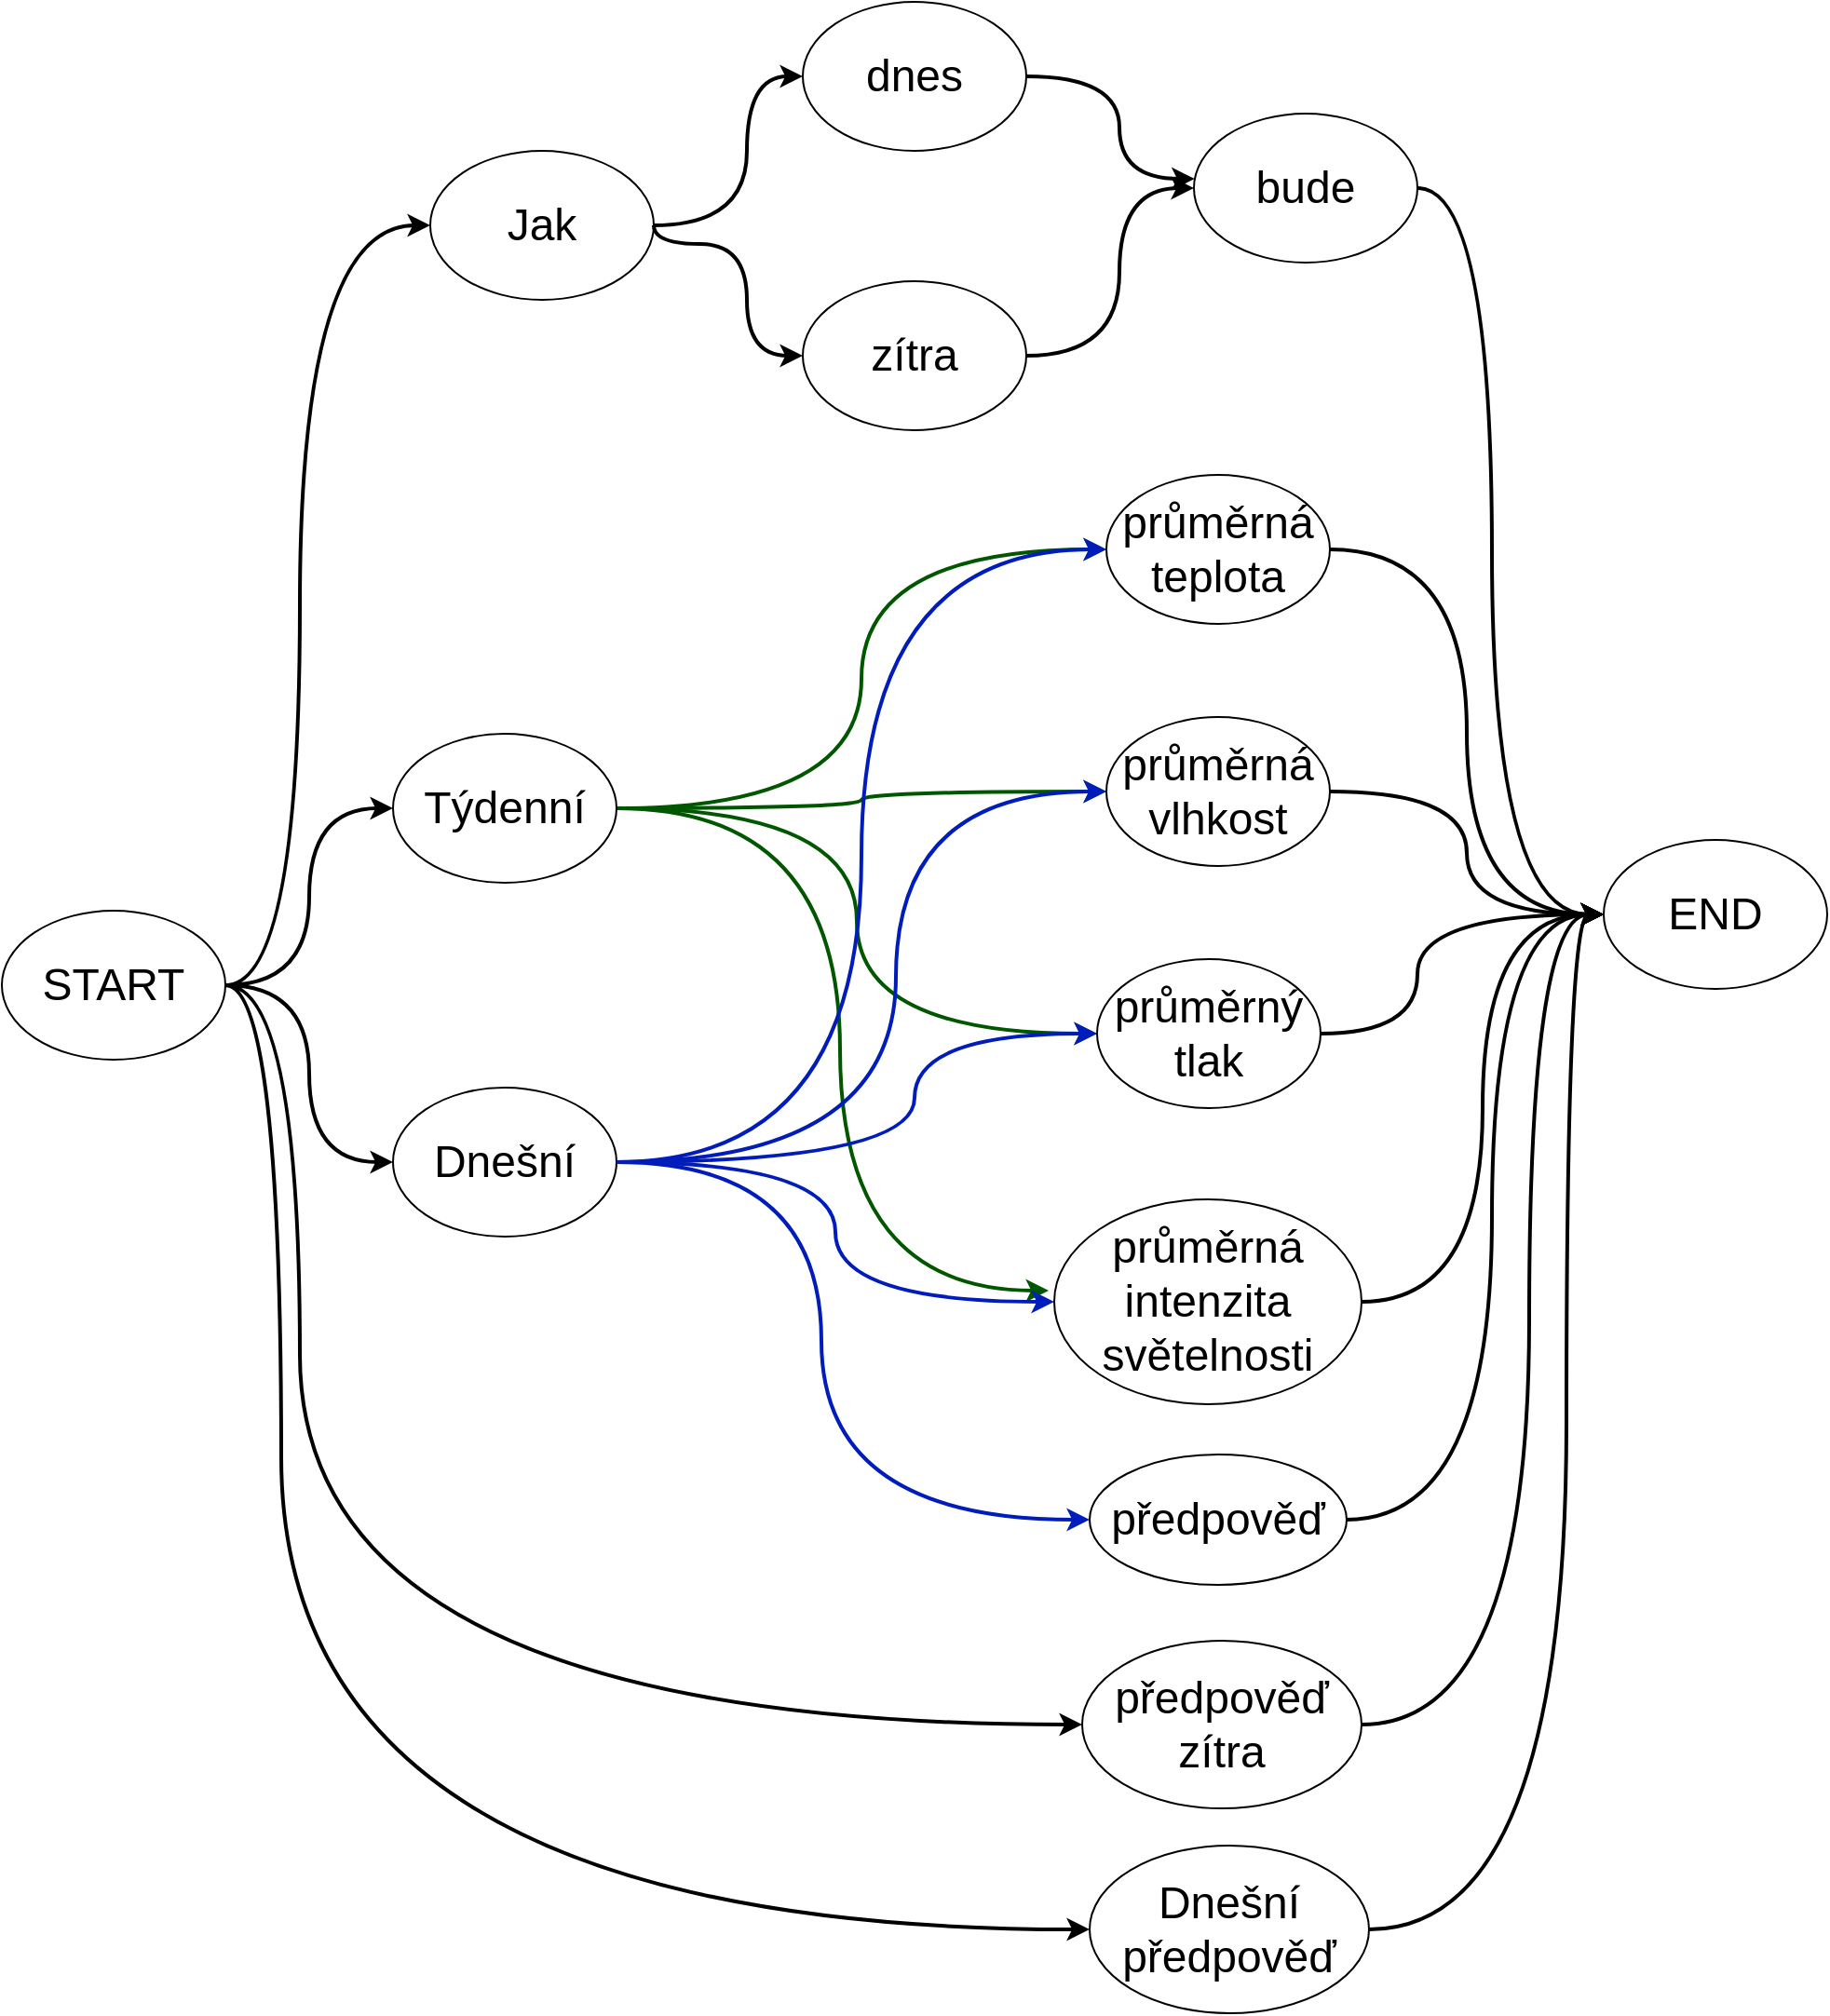 <mxfile version="14.6.13" type="device"><diagram id="wPW5kBlyHr4CvLXGXFHi" name="Page-1"><mxGraphModel dx="1103" dy="2384" grid="1" gridSize="10" guides="1" tooltips="1" connect="1" arrows="1" fold="1" page="1" pageScale="1" pageWidth="1169" pageHeight="827" math="0" shadow="0"><root><mxCell id="0"/><mxCell id="1" parent="0"/><mxCell id="nszjSAOZ17HxyuJELzhc-48" style="edgeStyle=orthogonalEdgeStyle;curved=1;rounded=0;orthogonalLoop=1;jettySize=auto;html=1;entryX=0;entryY=0.5;entryDx=0;entryDy=0;fontSize=24;strokeWidth=2;" edge="1" parent="1" source="nszjSAOZ17HxyuJELzhc-50" target="nszjSAOZ17HxyuJELzhc-56"><mxGeometry relative="1" as="geometry"/></mxCell><mxCell id="nszjSAOZ17HxyuJELzhc-49" style="edgeStyle=orthogonalEdgeStyle;curved=1;rounded=0;orthogonalLoop=1;jettySize=auto;html=1;entryX=0;entryY=0.5;entryDx=0;entryDy=0;fontSize=24;strokeWidth=2;" edge="1" parent="1" source="nszjSAOZ17HxyuJELzhc-50" target="nszjSAOZ17HxyuJELzhc-61"><mxGeometry relative="1" as="geometry"/></mxCell><mxCell id="nszjSAOZ17HxyuJELzhc-50" value="START" style="ellipse;whiteSpace=wrap;html=1;fontSize=24;" vertex="1" parent="1"><mxGeometry x="20" y="398" width="120" height="80" as="geometry"/></mxCell><mxCell id="nszjSAOZ17HxyuJELzhc-51" value="END" style="ellipse;whiteSpace=wrap;html=1;fontSize=24;" vertex="1" parent="1"><mxGeometry x="880" y="360" width="120" height="80" as="geometry"/></mxCell><mxCell id="nszjSAOZ17HxyuJELzhc-52" style="edgeStyle=orthogonalEdgeStyle;curved=1;rounded=0;orthogonalLoop=1;jettySize=auto;html=1;entryX=0;entryY=0.5;entryDx=0;entryDy=0;fontSize=24;fillColor=#008a00;strokeColor=#005700;strokeWidth=2;" edge="1" parent="1" source="nszjSAOZ17HxyuJELzhc-56" target="nszjSAOZ17HxyuJELzhc-63"><mxGeometry relative="1" as="geometry"/></mxCell><mxCell id="nszjSAOZ17HxyuJELzhc-53" style="edgeStyle=orthogonalEdgeStyle;curved=1;rounded=0;orthogonalLoop=1;jettySize=auto;html=1;entryX=0;entryY=0.5;entryDx=0;entryDy=0;fontSize=24;fillColor=#008a00;strokeColor=#005700;strokeWidth=2;" edge="1" parent="1" source="nszjSAOZ17HxyuJELzhc-56" target="nszjSAOZ17HxyuJELzhc-67"><mxGeometry relative="1" as="geometry"/></mxCell><mxCell id="nszjSAOZ17HxyuJELzhc-54" style="edgeStyle=orthogonalEdgeStyle;curved=1;rounded=0;orthogonalLoop=1;jettySize=auto;html=1;entryX=0;entryY=0.5;entryDx=0;entryDy=0;fontSize=24;fillColor=#008a00;strokeColor=#005700;strokeWidth=2;" edge="1" parent="1" source="nszjSAOZ17HxyuJELzhc-56" target="nszjSAOZ17HxyuJELzhc-65"><mxGeometry relative="1" as="geometry"/></mxCell><mxCell id="nszjSAOZ17HxyuJELzhc-55" style="edgeStyle=orthogonalEdgeStyle;curved=1;rounded=0;orthogonalLoop=1;jettySize=auto;html=1;entryX=-0.018;entryY=0.445;entryDx=0;entryDy=0;entryPerimeter=0;fontSize=24;fillColor=#008a00;strokeColor=#005700;strokeWidth=2;" edge="1" parent="1" source="nszjSAOZ17HxyuJELzhc-56" target="nszjSAOZ17HxyuJELzhc-69"><mxGeometry relative="1" as="geometry"><Array as="points"><mxPoint x="470" y="343"/><mxPoint x="470" y="602"/></Array></mxGeometry></mxCell><mxCell id="nszjSAOZ17HxyuJELzhc-56" value="Týdenní" style="ellipse;whiteSpace=wrap;html=1;fontSize=24;" vertex="1" parent="1"><mxGeometry x="230" y="303" width="120" height="80" as="geometry"/></mxCell><mxCell id="nszjSAOZ17HxyuJELzhc-57" style="edgeStyle=orthogonalEdgeStyle;curved=1;rounded=0;orthogonalLoop=1;jettySize=auto;html=1;entryX=0;entryY=0.5;entryDx=0;entryDy=0;fontSize=24;strokeWidth=2;fillColor=#0050ef;strokeColor=#001DBC;" edge="1" parent="1" source="nszjSAOZ17HxyuJELzhc-61" target="nszjSAOZ17HxyuJELzhc-63"><mxGeometry relative="1" as="geometry"/></mxCell><mxCell id="nszjSAOZ17HxyuJELzhc-58" style="edgeStyle=orthogonalEdgeStyle;curved=1;rounded=0;orthogonalLoop=1;jettySize=auto;html=1;entryX=0;entryY=0.5;entryDx=0;entryDy=0;fontSize=24;strokeWidth=2;fillColor=#0050ef;strokeColor=#001DBC;" edge="1" parent="1" source="nszjSAOZ17HxyuJELzhc-61" target="nszjSAOZ17HxyuJELzhc-65"><mxGeometry relative="1" as="geometry"><Array as="points"><mxPoint x="500" y="533"/><mxPoint x="500" y="334"/></Array></mxGeometry></mxCell><mxCell id="nszjSAOZ17HxyuJELzhc-59" style="edgeStyle=orthogonalEdgeStyle;curved=1;rounded=0;orthogonalLoop=1;jettySize=auto;html=1;fontSize=24;strokeWidth=2;fillColor=#0050ef;strokeColor=#001DBC;" edge="1" parent="1" source="nszjSAOZ17HxyuJELzhc-61" target="nszjSAOZ17HxyuJELzhc-67"><mxGeometry relative="1" as="geometry"><Array as="points"><mxPoint x="510" y="533"/><mxPoint x="510" y="464"/></Array></mxGeometry></mxCell><mxCell id="nszjSAOZ17HxyuJELzhc-60" style="edgeStyle=orthogonalEdgeStyle;curved=1;rounded=0;orthogonalLoop=1;jettySize=auto;html=1;entryX=0;entryY=0.5;entryDx=0;entryDy=0;fontSize=24;strokeWidth=2;fillColor=#0050ef;strokeColor=#001DBC;" edge="1" parent="1" source="nszjSAOZ17HxyuJELzhc-61" target="nszjSAOZ17HxyuJELzhc-69"><mxGeometry relative="1" as="geometry"/></mxCell><mxCell id="nszjSAOZ17HxyuJELzhc-61" value="Dnešní" style="ellipse;whiteSpace=wrap;html=1;fontSize=24;" vertex="1" parent="1"><mxGeometry x="230" y="493" width="120" height="80" as="geometry"/></mxCell><mxCell id="nszjSAOZ17HxyuJELzhc-62" style="edgeStyle=orthogonalEdgeStyle;curved=1;rounded=0;orthogonalLoop=1;jettySize=auto;html=1;entryX=0;entryY=0.5;entryDx=0;entryDy=0;fontSize=24;strokeWidth=2;" edge="1" parent="1" source="nszjSAOZ17HxyuJELzhc-63" target="nszjSAOZ17HxyuJELzhc-51"><mxGeometry relative="1" as="geometry"/></mxCell><mxCell id="nszjSAOZ17HxyuJELzhc-63" value="průměrná teplota" style="ellipse;whiteSpace=wrap;html=1;fontSize=24;" vertex="1" parent="1"><mxGeometry x="613" y="164" width="120" height="80" as="geometry"/></mxCell><mxCell id="nszjSAOZ17HxyuJELzhc-64" style="edgeStyle=orthogonalEdgeStyle;curved=1;rounded=0;orthogonalLoop=1;jettySize=auto;html=1;entryX=0;entryY=0.5;entryDx=0;entryDy=0;fontSize=24;strokeWidth=2;" edge="1" parent="1" source="nszjSAOZ17HxyuJELzhc-65" target="nszjSAOZ17HxyuJELzhc-51"><mxGeometry relative="1" as="geometry"/></mxCell><mxCell id="nszjSAOZ17HxyuJELzhc-65" value="průměrná vlhkost" style="ellipse;whiteSpace=wrap;html=1;fontSize=24;" vertex="1" parent="1"><mxGeometry x="613" y="294" width="120" height="80" as="geometry"/></mxCell><mxCell id="nszjSAOZ17HxyuJELzhc-66" style="edgeStyle=orthogonalEdgeStyle;curved=1;rounded=0;orthogonalLoop=1;jettySize=auto;html=1;fontSize=24;strokeWidth=2;entryX=0;entryY=0.5;entryDx=0;entryDy=0;" edge="1" parent="1" source="nszjSAOZ17HxyuJELzhc-67" target="nszjSAOZ17HxyuJELzhc-51"><mxGeometry relative="1" as="geometry"><mxPoint x="840" y="404" as="targetPoint"/><Array as="points"><mxPoint x="780" y="464"/><mxPoint x="780" y="400"/></Array></mxGeometry></mxCell><mxCell id="nszjSAOZ17HxyuJELzhc-67" value="průměrný tlak" style="ellipse;whiteSpace=wrap;html=1;fontSize=24;" vertex="1" parent="1"><mxGeometry x="608" y="424" width="120" height="80" as="geometry"/></mxCell><mxCell id="nszjSAOZ17HxyuJELzhc-68" style="edgeStyle=orthogonalEdgeStyle;curved=1;rounded=0;orthogonalLoop=1;jettySize=auto;html=1;entryX=0;entryY=0.5;entryDx=0;entryDy=0;fontSize=24;strokeWidth=2;" edge="1" parent="1" source="nszjSAOZ17HxyuJELzhc-69" target="nszjSAOZ17HxyuJELzhc-51"><mxGeometry relative="1" as="geometry"/></mxCell><mxCell id="nszjSAOZ17HxyuJELzhc-69" value="průměrná intenzita světelnosti" style="ellipse;whiteSpace=wrap;html=1;fontSize=24;" vertex="1" parent="1"><mxGeometry x="585" y="553" width="165" height="110" as="geometry"/></mxCell><mxCell id="nszjSAOZ17HxyuJELzhc-70" value="předpověď" style="ellipse;whiteSpace=wrap;html=1;fontSize=24;" vertex="1" parent="1"><mxGeometry x="604" y="690" width="138" height="70" as="geometry"/></mxCell><mxCell id="nszjSAOZ17HxyuJELzhc-72" style="edgeStyle=orthogonalEdgeStyle;curved=1;rounded=0;orthogonalLoop=1;jettySize=auto;html=1;entryX=0;entryY=0.5;entryDx=0;entryDy=0;fontSize=24;strokeWidth=2;exitX=1;exitY=0.5;exitDx=0;exitDy=0;fillColor=#0050ef;strokeColor=#001DBC;" edge="1" parent="1" source="nszjSAOZ17HxyuJELzhc-61" target="nszjSAOZ17HxyuJELzhc-70"><mxGeometry relative="1" as="geometry"><mxPoint x="360" y="543" as="sourcePoint"/><mxPoint x="595" y="618" as="targetPoint"/><Array as="points"><mxPoint x="460" y="533"/><mxPoint x="460" y="725"/></Array></mxGeometry></mxCell><mxCell id="nszjSAOZ17HxyuJELzhc-74" style="edgeStyle=orthogonalEdgeStyle;curved=1;rounded=0;orthogonalLoop=1;jettySize=auto;html=1;entryX=0;entryY=0.5;entryDx=0;entryDy=0;fontSize=24;strokeWidth=2;exitX=1;exitY=0.5;exitDx=0;exitDy=0;" edge="1" parent="1" source="nszjSAOZ17HxyuJELzhc-70" target="nszjSAOZ17HxyuJELzhc-51"><mxGeometry relative="1" as="geometry"><mxPoint x="760" y="618" as="sourcePoint"/><mxPoint x="850.0" y="414" as="targetPoint"/><Array as="points"><mxPoint x="820" y="725"/><mxPoint x="820" y="400"/></Array></mxGeometry></mxCell><mxCell id="nszjSAOZ17HxyuJELzhc-75" value="předpověď zítra" style="ellipse;whiteSpace=wrap;html=1;fontSize=24;" vertex="1" parent="1"><mxGeometry x="600" y="790" width="150" height="90" as="geometry"/></mxCell><mxCell id="nszjSAOZ17HxyuJELzhc-77" style="edgeStyle=orthogonalEdgeStyle;curved=1;rounded=0;orthogonalLoop=1;jettySize=auto;html=1;entryX=0;entryY=0.5;entryDx=0;entryDy=0;fontSize=24;strokeWidth=2;exitX=1;exitY=0.5;exitDx=0;exitDy=0;" edge="1" parent="1" source="nszjSAOZ17HxyuJELzhc-50" target="nszjSAOZ17HxyuJELzhc-75"><mxGeometry relative="1" as="geometry"><mxPoint x="150" y="448" as="sourcePoint"/><mxPoint x="240.0" y="543" as="targetPoint"/><Array as="points"><mxPoint x="180" y="438"/><mxPoint x="180" y="835"/></Array></mxGeometry></mxCell><mxCell id="nszjSAOZ17HxyuJELzhc-79" style="edgeStyle=orthogonalEdgeStyle;curved=1;rounded=0;orthogonalLoop=1;jettySize=auto;html=1;fontSize=24;strokeWidth=2;exitX=1;exitY=0.5;exitDx=0;exitDy=0;entryX=0;entryY=0.5;entryDx=0;entryDy=0;" edge="1" parent="1" source="nszjSAOZ17HxyuJELzhc-75" target="nszjSAOZ17HxyuJELzhc-51"><mxGeometry relative="1" as="geometry"><mxPoint x="752.0" y="735" as="sourcePoint"/><mxPoint x="840" y="400" as="targetPoint"/><Array as="points"><mxPoint x="840" y="835"/><mxPoint x="840" y="400"/></Array></mxGeometry></mxCell><mxCell id="nszjSAOZ17HxyuJELzhc-80" value="Jak" style="ellipse;whiteSpace=wrap;html=1;fontSize=24;" vertex="1" parent="1"><mxGeometry x="250" y="-10" width="120" height="80" as="geometry"/></mxCell><mxCell id="nszjSAOZ17HxyuJELzhc-81" value="dnes" style="ellipse;whiteSpace=wrap;html=1;fontSize=24;" vertex="1" parent="1"><mxGeometry x="450" y="-90" width="120" height="80" as="geometry"/></mxCell><mxCell id="nszjSAOZ17HxyuJELzhc-82" value="zítra" style="ellipse;whiteSpace=wrap;html=1;fontSize=24;" vertex="1" parent="1"><mxGeometry x="450" y="60" width="120" height="80" as="geometry"/></mxCell><mxCell id="nszjSAOZ17HxyuJELzhc-83" value="bude" style="ellipse;whiteSpace=wrap;html=1;fontSize=24;" vertex="1" parent="1"><mxGeometry x="660" y="-30" width="120" height="80" as="geometry"/></mxCell><mxCell id="nszjSAOZ17HxyuJELzhc-85" style="edgeStyle=orthogonalEdgeStyle;curved=1;rounded=0;orthogonalLoop=1;jettySize=auto;html=1;entryX=0;entryY=0.5;entryDx=0;entryDy=0;fontSize=24;strokeWidth=2;exitX=1;exitY=0.5;exitDx=0;exitDy=0;" edge="1" parent="1" source="nszjSAOZ17HxyuJELzhc-50" target="nszjSAOZ17HxyuJELzhc-80"><mxGeometry relative="1" as="geometry"><mxPoint x="150" y="448.0" as="sourcePoint"/><mxPoint x="240" y="353" as="targetPoint"/><Array as="points"><mxPoint x="180" y="438"/><mxPoint x="180" y="30"/></Array></mxGeometry></mxCell><mxCell id="nszjSAOZ17HxyuJELzhc-86" style="edgeStyle=orthogonalEdgeStyle;curved=1;rounded=0;orthogonalLoop=1;jettySize=auto;html=1;entryX=0;entryY=0.5;entryDx=0;entryDy=0;fontSize=24;strokeWidth=2;exitX=1;exitY=0.5;exitDx=0;exitDy=0;" edge="1" parent="1" source="nszjSAOZ17HxyuJELzhc-80" target="nszjSAOZ17HxyuJELzhc-81"><mxGeometry relative="1" as="geometry"><mxPoint x="380.0" y="164" as="sourcePoint"/><mxPoint x="490" y="-244" as="targetPoint"/><Array as="points"><mxPoint x="420" y="30"/><mxPoint x="420" y="-50"/></Array></mxGeometry></mxCell><mxCell id="nszjSAOZ17HxyuJELzhc-87" style="edgeStyle=orthogonalEdgeStyle;curved=1;rounded=0;orthogonalLoop=1;jettySize=auto;html=1;entryX=0;entryY=0.5;entryDx=0;entryDy=0;fontSize=24;strokeWidth=2;" edge="1" parent="1" target="nszjSAOZ17HxyuJELzhc-82"><mxGeometry relative="1" as="geometry"><mxPoint x="370" y="30" as="sourcePoint"/><mxPoint x="460" y="-40" as="targetPoint"/><Array as="points"><mxPoint x="370" y="40"/><mxPoint x="420" y="40"/><mxPoint x="420" y="100"/></Array></mxGeometry></mxCell><mxCell id="nszjSAOZ17HxyuJELzhc-89" style="edgeStyle=orthogonalEdgeStyle;curved=1;rounded=0;orthogonalLoop=1;jettySize=auto;html=1;entryX=0;entryY=0.5;entryDx=0;entryDy=0;fontSize=24;strokeWidth=2;exitX=1;exitY=0.5;exitDx=0;exitDy=0;" edge="1" parent="1" source="nszjSAOZ17HxyuJELzhc-82" target="nszjSAOZ17HxyuJELzhc-83"><mxGeometry relative="1" as="geometry"><mxPoint x="620" y="40" as="sourcePoint"/><mxPoint x="700.0" y="110" as="targetPoint"/><Array as="points"><mxPoint x="620" y="100"/><mxPoint x="620" y="10"/></Array></mxGeometry></mxCell><mxCell id="nszjSAOZ17HxyuJELzhc-94" style="edgeStyle=orthogonalEdgeStyle;curved=1;rounded=0;orthogonalLoop=1;jettySize=auto;html=1;entryX=0.003;entryY=0.438;entryDx=0;entryDy=0;fontSize=24;strokeWidth=2;exitX=1;exitY=0.5;exitDx=0;exitDy=0;entryPerimeter=0;" edge="1" parent="1" target="nszjSAOZ17HxyuJELzhc-83"><mxGeometry relative="1" as="geometry"><mxPoint x="570.0" y="-50" as="sourcePoint"/><mxPoint x="660" y="-140" as="targetPoint"/><Array as="points"><mxPoint x="620" y="-50"/><mxPoint x="620" y="5"/></Array></mxGeometry></mxCell><mxCell id="nszjSAOZ17HxyuJELzhc-95" style="edgeStyle=orthogonalEdgeStyle;curved=1;rounded=0;orthogonalLoop=1;jettySize=auto;html=1;fontSize=24;strokeWidth=2;exitX=1;exitY=0.5;exitDx=0;exitDy=0;" edge="1" parent="1" source="nszjSAOZ17HxyuJELzhc-83"><mxGeometry relative="1" as="geometry"><mxPoint x="840" y="50" as="sourcePoint"/><mxPoint x="880" y="400" as="targetPoint"/><Array as="points"><mxPoint x="820" y="10"/><mxPoint x="820" y="400"/></Array></mxGeometry></mxCell><mxCell id="nszjSAOZ17HxyuJELzhc-96" value="Dnešní předpověď" style="ellipse;whiteSpace=wrap;html=1;fontSize=24;" vertex="1" parent="1"><mxGeometry x="604" y="900" width="150" height="90" as="geometry"/></mxCell><mxCell id="nszjSAOZ17HxyuJELzhc-97" style="edgeStyle=orthogonalEdgeStyle;curved=1;rounded=0;orthogonalLoop=1;jettySize=auto;html=1;entryX=0;entryY=0.5;entryDx=0;entryDy=0;fontSize=24;strokeWidth=2;exitX=1;exitY=0.5;exitDx=0;exitDy=0;" edge="1" parent="1" source="nszjSAOZ17HxyuJELzhc-50" target="nszjSAOZ17HxyuJELzhc-96"><mxGeometry relative="1" as="geometry"><mxPoint x="150.0" y="448" as="sourcePoint"/><mxPoint x="610" y="845" as="targetPoint"/><Array as="points"><mxPoint x="170" y="438"/><mxPoint x="170" y="945"/></Array></mxGeometry></mxCell><mxCell id="nszjSAOZ17HxyuJELzhc-98" style="edgeStyle=orthogonalEdgeStyle;curved=1;rounded=0;orthogonalLoop=1;jettySize=auto;html=1;entryX=0;entryY=0.5;entryDx=0;entryDy=0;fontSize=24;strokeWidth=2;exitX=1;exitY=0.5;exitDx=0;exitDy=0;" edge="1" parent="1" source="nszjSAOZ17HxyuJELzhc-96" target="nszjSAOZ17HxyuJELzhc-51"><mxGeometry relative="1" as="geometry"><mxPoint x="790" y="960.0" as="sourcePoint"/><mxPoint x="880" y="1055" as="targetPoint"/><Array as="points"><mxPoint x="860" y="945"/><mxPoint x="860" y="400"/></Array></mxGeometry></mxCell></root></mxGraphModel></diagram></mxfile>